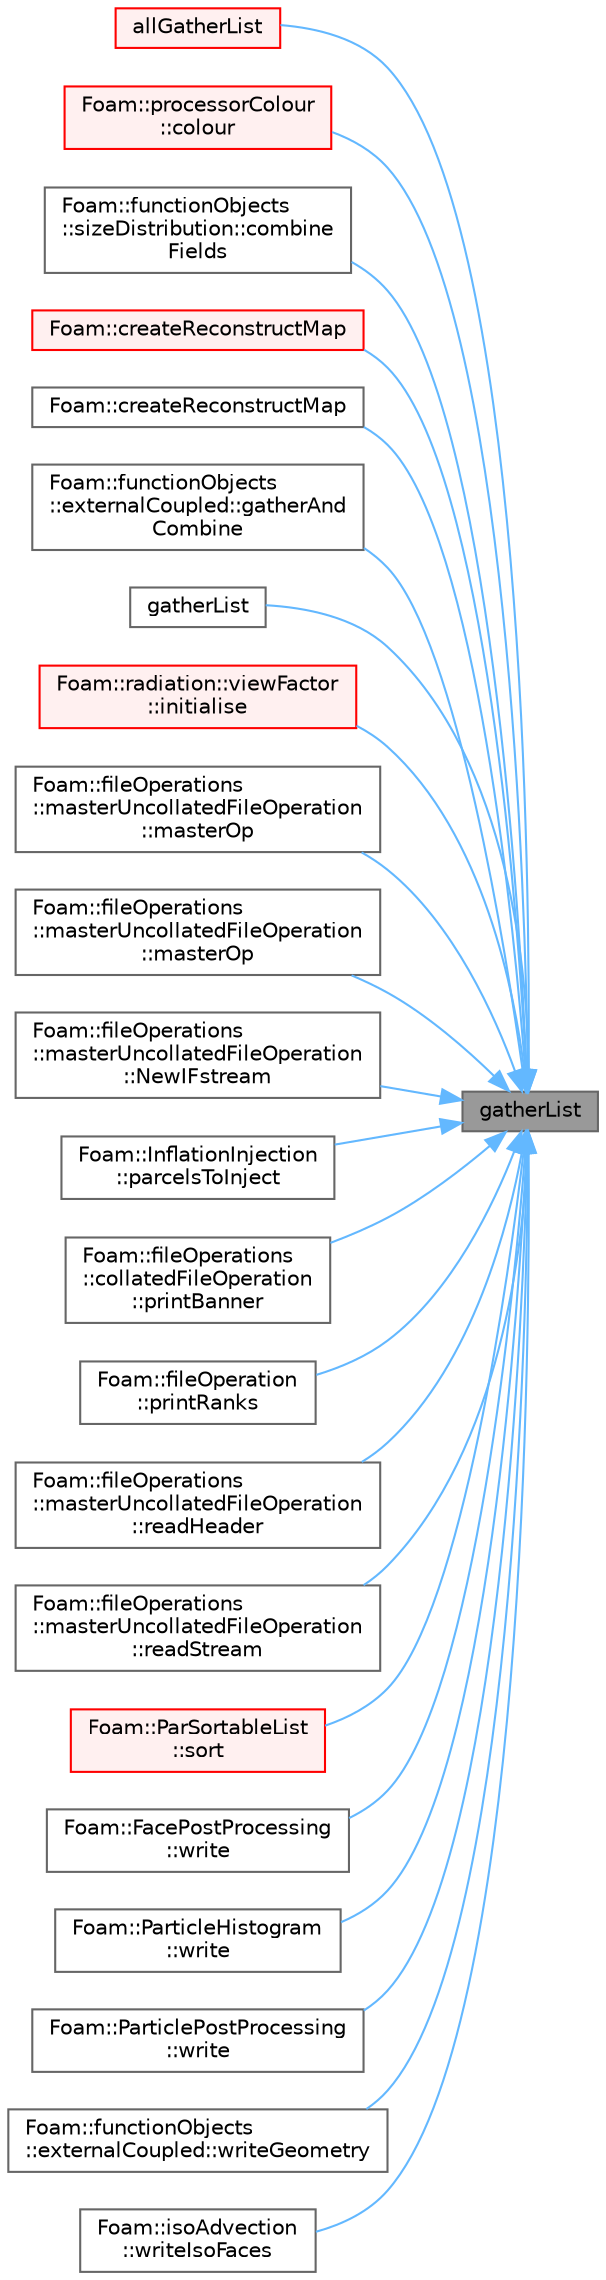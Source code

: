 digraph "gatherList"
{
 // LATEX_PDF_SIZE
  bgcolor="transparent";
  edge [fontname=Helvetica,fontsize=10,labelfontname=Helvetica,labelfontsize=10];
  node [fontname=Helvetica,fontsize=10,shape=box,height=0.2,width=0.4];
  rankdir="RL";
  Node1 [id="Node000001",label="gatherList",height=0.2,width=0.4,color="gray40", fillcolor="grey60", style="filled", fontcolor="black",tooltip=" "];
  Node1 -> Node2 [id="edge1_Node000001_Node000002",dir="back",color="steelblue1",style="solid",tooltip=" "];
  Node2 [id="Node000002",label="allGatherList",height=0.2,width=0.4,color="red", fillcolor="#FFF0F0", style="filled",URL="$classFoam_1_1Pstream.html#ae922e15e1dd57e59fa36902268807c78",tooltip=" "];
  Node1 -> Node29 [id="edge2_Node000001_Node000029",dir="back",color="steelblue1",style="solid",tooltip=" "];
  Node29 [id="Node000029",label="Foam::processorColour\l::colour",height=0.2,width=0.4,color="red", fillcolor="#FFF0F0", style="filled",URL="$classFoam_1_1processorColour.html#afc30e983c2c994dfd3775a5d9e2b154f",tooltip=" "];
  Node1 -> Node32 [id="edge3_Node000001_Node000032",dir="back",color="steelblue1",style="solid",tooltip=" "];
  Node32 [id="Node000032",label="Foam::functionObjects\l::sizeDistribution::combine\lFields",height=0.2,width=0.4,color="grey40", fillcolor="white", style="filled",URL="$classFoam_1_1functionObjects_1_1sizeDistribution.html#ad70b3868430b8f63e749f82895bec0b8",tooltip=" "];
  Node1 -> Node33 [id="edge4_Node000001_Node000033",dir="back",color="steelblue1",style="solid",tooltip=" "];
  Node33 [id="Node000033",label="Foam::createReconstructMap",height=0.2,width=0.4,color="red", fillcolor="#FFF0F0", style="filled",URL="$namespaceFoam.html#a6328825e7cbeceaa942b6af209620f8c",tooltip=" "];
  Node1 -> Node36 [id="edge5_Node000001_Node000036",dir="back",color="steelblue1",style="solid",tooltip=" "];
  Node36 [id="Node000036",label="Foam::createReconstructMap",height=0.2,width=0.4,color="grey40", fillcolor="white", style="filled",URL="$namespaceFoam.html#a62a05a18d07f0859a98c53477c0a1539",tooltip=" "];
  Node1 -> Node37 [id="edge6_Node000001_Node000037",dir="back",color="steelblue1",style="solid",tooltip=" "];
  Node37 [id="Node000037",label="Foam::functionObjects\l::externalCoupled::gatherAnd\lCombine",height=0.2,width=0.4,color="grey40", fillcolor="white", style="filled",URL="$classFoam_1_1functionObjects_1_1externalCoupled.html#a2327d68d5bcdd5ec0491d51c441e1192",tooltip=" "];
  Node1 -> Node38 [id="edge7_Node000001_Node000038",dir="back",color="steelblue1",style="solid",tooltip=" "];
  Node38 [id="Node000038",label="gatherList",height=0.2,width=0.4,color="grey40", fillcolor="white", style="filled",URL="$classFoam_1_1Pstream.html#a50aff7484d44a6d7131c97a9a0bc107f",tooltip=" "];
  Node1 -> Node39 [id="edge8_Node000001_Node000039",dir="back",color="steelblue1",style="solid",tooltip=" "];
  Node39 [id="Node000039",label="Foam::radiation::viewFactor\l::initialise",height=0.2,width=0.4,color="red", fillcolor="#FFF0F0", style="filled",URL="$classFoam_1_1radiation_1_1viewFactor.html#a18abf8b19283101238a77c9e6865b673",tooltip=" "];
  Node1 -> Node42 [id="edge9_Node000001_Node000042",dir="back",color="steelblue1",style="solid",tooltip=" "];
  Node42 [id="Node000042",label="Foam::fileOperations\l::masterUncollatedFileOperation\l::masterOp",height=0.2,width=0.4,color="grey40", fillcolor="white", style="filled",URL="$classFoam_1_1fileOperations_1_1masterUncollatedFileOperation.html#a87fcfd8900cfe78ce822d880108a28bd",tooltip=" "];
  Node1 -> Node43 [id="edge10_Node000001_Node000043",dir="back",color="steelblue1",style="solid",tooltip=" "];
  Node43 [id="Node000043",label="Foam::fileOperations\l::masterUncollatedFileOperation\l::masterOp",height=0.2,width=0.4,color="grey40", fillcolor="white", style="filled",URL="$classFoam_1_1fileOperations_1_1masterUncollatedFileOperation.html#ac760d1928fecc9a2ae3e87c2b638e8d7",tooltip=" "];
  Node1 -> Node44 [id="edge11_Node000001_Node000044",dir="back",color="steelblue1",style="solid",tooltip=" "];
  Node44 [id="Node000044",label="Foam::fileOperations\l::masterUncollatedFileOperation\l::NewIFstream",height=0.2,width=0.4,color="grey40", fillcolor="white", style="filled",URL="$classFoam_1_1fileOperations_1_1masterUncollatedFileOperation.html#a9b2a55ad569663170b8bb558a0a26b4a",tooltip=" "];
  Node1 -> Node45 [id="edge12_Node000001_Node000045",dir="back",color="steelblue1",style="solid",tooltip=" "];
  Node45 [id="Node000045",label="Foam::InflationInjection\l::parcelsToInject",height=0.2,width=0.4,color="grey40", fillcolor="white", style="filled",URL="$classFoam_1_1InflationInjection.html#a4c4730db6620caeb697dfb15e7ed265a",tooltip=" "];
  Node1 -> Node46 [id="edge13_Node000001_Node000046",dir="back",color="steelblue1",style="solid",tooltip=" "];
  Node46 [id="Node000046",label="Foam::fileOperations\l::collatedFileOperation\l::printBanner",height=0.2,width=0.4,color="grey40", fillcolor="white", style="filled",URL="$classFoam_1_1fileOperations_1_1collatedFileOperation.html#ae33237fd50d932557986acdd3cd30b34",tooltip=" "];
  Node1 -> Node47 [id="edge14_Node000001_Node000047",dir="back",color="steelblue1",style="solid",tooltip=" "];
  Node47 [id="Node000047",label="Foam::fileOperation\l::printRanks",height=0.2,width=0.4,color="grey40", fillcolor="white", style="filled",URL="$classFoam_1_1fileOperation.html#ace9cd2fdd834e1eb0da80b64b60570b3",tooltip=" "];
  Node1 -> Node48 [id="edge15_Node000001_Node000048",dir="back",color="steelblue1",style="solid",tooltip=" "];
  Node48 [id="Node000048",label="Foam::fileOperations\l::masterUncollatedFileOperation\l::readHeader",height=0.2,width=0.4,color="grey40", fillcolor="white", style="filled",URL="$classFoam_1_1fileOperations_1_1masterUncollatedFileOperation.html#a5878d151f63d681812f55cad56f15f0d",tooltip=" "];
  Node1 -> Node49 [id="edge16_Node000001_Node000049",dir="back",color="steelblue1",style="solid",tooltip=" "];
  Node49 [id="Node000049",label="Foam::fileOperations\l::masterUncollatedFileOperation\l::readStream",height=0.2,width=0.4,color="grey40", fillcolor="white", style="filled",URL="$classFoam_1_1fileOperations_1_1masterUncollatedFileOperation.html#a46139c9fa03c64601bda26e76b7ea9a3",tooltip=" "];
  Node1 -> Node50 [id="edge17_Node000001_Node000050",dir="back",color="steelblue1",style="solid",tooltip=" "];
  Node50 [id="Node000050",label="Foam::ParSortableList\l::sort",height=0.2,width=0.4,color="red", fillcolor="#FFF0F0", style="filled",URL="$classFoam_1_1ParSortableList.html#a47fdc9eea42b6975cdc835bb2e08810e",tooltip=" "];
  Node1 -> Node52 [id="edge18_Node000001_Node000052",dir="back",color="steelblue1",style="solid",tooltip=" "];
  Node52 [id="Node000052",label="Foam::FacePostProcessing\l::write",height=0.2,width=0.4,color="grey40", fillcolor="white", style="filled",URL="$classFoam_1_1FacePostProcessing.html#aac759501cf6c7895a70eecbef0226ae1",tooltip=" "];
  Node1 -> Node53 [id="edge19_Node000001_Node000053",dir="back",color="steelblue1",style="solid",tooltip=" "];
  Node53 [id="Node000053",label="Foam::ParticleHistogram\l::write",height=0.2,width=0.4,color="grey40", fillcolor="white", style="filled",URL="$classFoam_1_1ParticleHistogram.html#aac759501cf6c7895a70eecbef0226ae1",tooltip=" "];
  Node1 -> Node54 [id="edge20_Node000001_Node000054",dir="back",color="steelblue1",style="solid",tooltip=" "];
  Node54 [id="Node000054",label="Foam::ParticlePostProcessing\l::write",height=0.2,width=0.4,color="grey40", fillcolor="white", style="filled",URL="$classFoam_1_1ParticlePostProcessing.html#aac759501cf6c7895a70eecbef0226ae1",tooltip=" "];
  Node1 -> Node55 [id="edge21_Node000001_Node000055",dir="back",color="steelblue1",style="solid",tooltip=" "];
  Node55 [id="Node000055",label="Foam::functionObjects\l::externalCoupled::writeGeometry",height=0.2,width=0.4,color="grey40", fillcolor="white", style="filled",URL="$classFoam_1_1functionObjects_1_1externalCoupled.html#a1063d7a675858ee0e647e36abbefe463",tooltip=" "];
  Node1 -> Node56 [id="edge22_Node000001_Node000056",dir="back",color="steelblue1",style="solid",tooltip=" "];
  Node56 [id="Node000056",label="Foam::isoAdvection\l::writeIsoFaces",height=0.2,width=0.4,color="grey40", fillcolor="white", style="filled",URL="$classFoam_1_1isoAdvection.html#a7de5b3f64a10234fdf537008d11be881",tooltip=" "];
}
